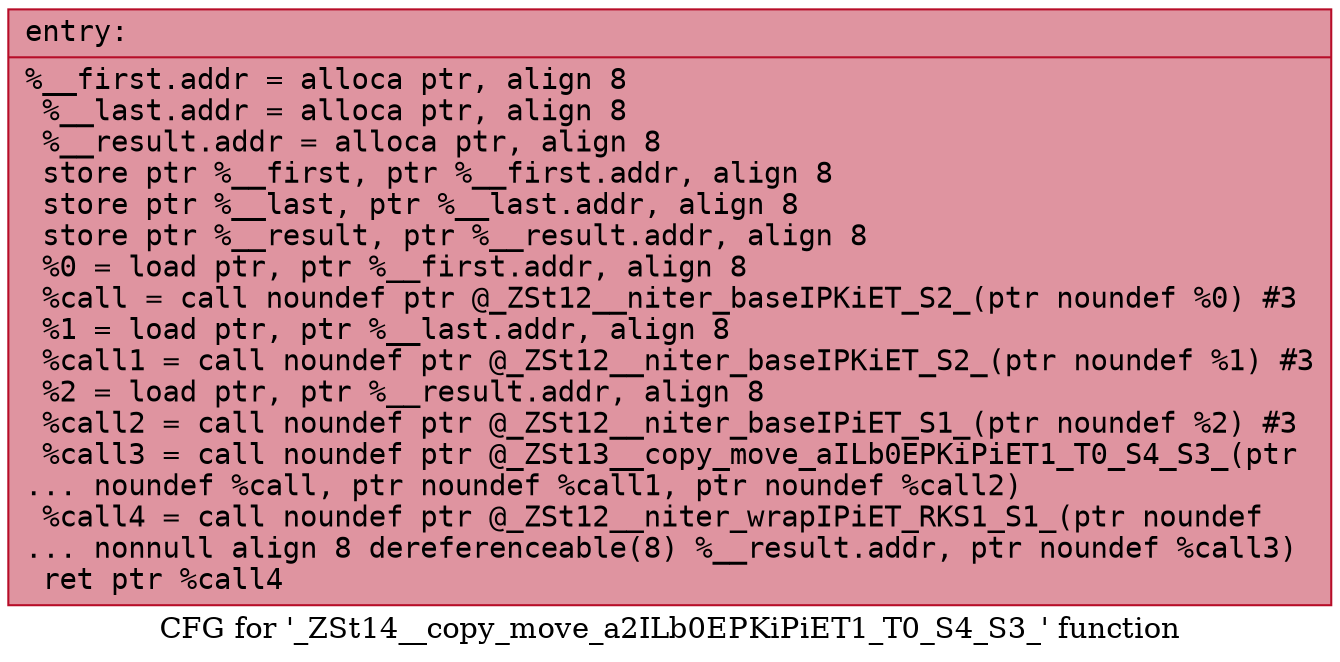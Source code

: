 digraph "CFG for '_ZSt14__copy_move_a2ILb0EPKiPiET1_T0_S4_S3_' function" {
	label="CFG for '_ZSt14__copy_move_a2ILb0EPKiPiET1_T0_S4_S3_' function";

	Node0x55fc3be3d800 [shape=record,color="#b70d28ff", style=filled, fillcolor="#b70d2870" fontname="Courier",label="{entry:\l|  %__first.addr = alloca ptr, align 8\l  %__last.addr = alloca ptr, align 8\l  %__result.addr = alloca ptr, align 8\l  store ptr %__first, ptr %__first.addr, align 8\l  store ptr %__last, ptr %__last.addr, align 8\l  store ptr %__result, ptr %__result.addr, align 8\l  %0 = load ptr, ptr %__first.addr, align 8\l  %call = call noundef ptr @_ZSt12__niter_baseIPKiET_S2_(ptr noundef %0) #3\l  %1 = load ptr, ptr %__last.addr, align 8\l  %call1 = call noundef ptr @_ZSt12__niter_baseIPKiET_S2_(ptr noundef %1) #3\l  %2 = load ptr, ptr %__result.addr, align 8\l  %call2 = call noundef ptr @_ZSt12__niter_baseIPiET_S1_(ptr noundef %2) #3\l  %call3 = call noundef ptr @_ZSt13__copy_move_aILb0EPKiPiET1_T0_S4_S3_(ptr\l... noundef %call, ptr noundef %call1, ptr noundef %call2)\l  %call4 = call noundef ptr @_ZSt12__niter_wrapIPiET_RKS1_S1_(ptr noundef\l... nonnull align 8 dereferenceable(8) %__result.addr, ptr noundef %call3)\l  ret ptr %call4\l}"];
}
